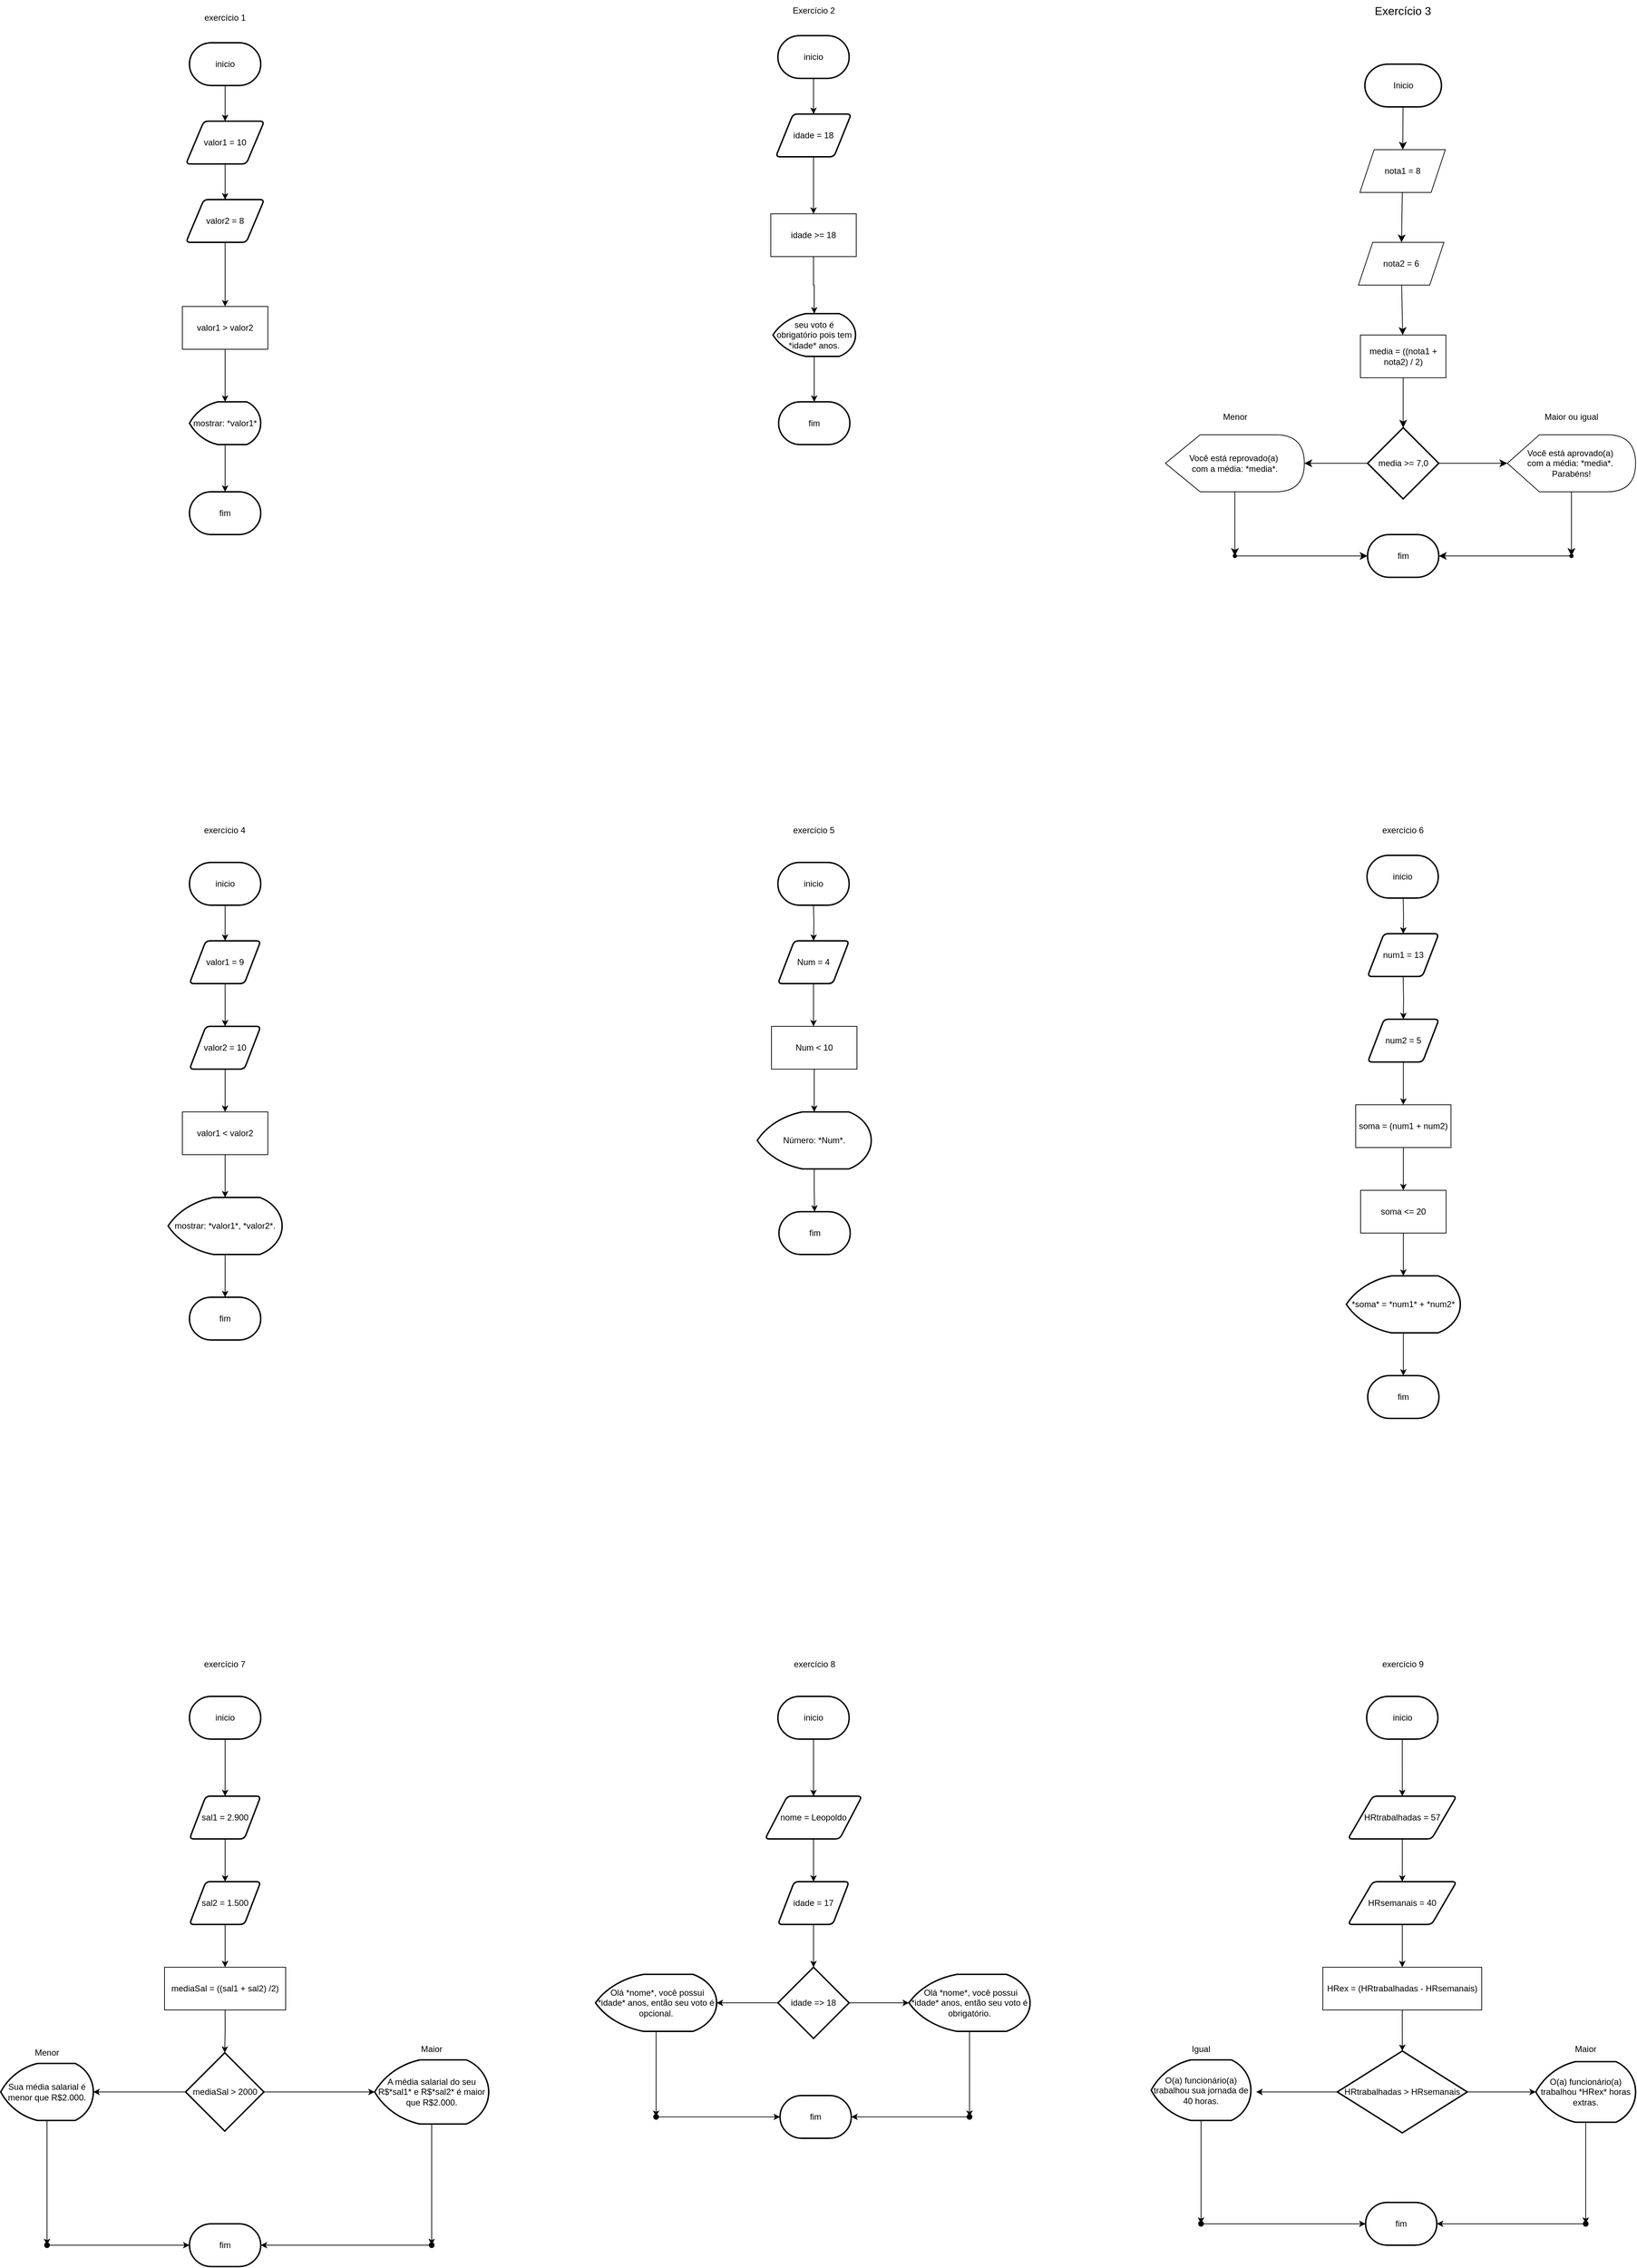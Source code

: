 <mxfile version="24.7.6">
  <diagram name="Página-1" id="J4O28KDKxb36ilL5bLqR">
    <mxGraphModel dx="2815" dy="553" grid="1" gridSize="10" guides="1" tooltips="1" connect="1" arrows="1" fold="1" page="1" pageScale="1" pageWidth="827" pageHeight="1169" math="0" shadow="0">
      <root>
        <mxCell id="0" />
        <mxCell id="1" parent="0" />
        <mxCell id="lEJc4MWBouMx5ki0AGlb-3" value="" style="edgeStyle=none;curved=1;rounded=0;orthogonalLoop=1;jettySize=auto;html=1;fontSize=12;startSize=8;endSize=8;" parent="1" source="-GI7yRm1N112yiGVYN-5-2" target="-GI7yRm1N112yiGVYN-5-3" edge="1">
          <mxGeometry relative="1" as="geometry" />
        </mxCell>
        <mxCell id="-GI7yRm1N112yiGVYN-5-2" value="nota1 = 8" style="shape=parallelogram;perimeter=parallelogramPerimeter;whiteSpace=wrap;html=1;fixedSize=1;" parent="1" vertex="1">
          <mxGeometry x="353" y="270" width="120" height="60" as="geometry" />
        </mxCell>
        <mxCell id="lEJc4MWBouMx5ki0AGlb-4" value="" style="edgeStyle=none;curved=1;rounded=0;orthogonalLoop=1;jettySize=auto;html=1;fontSize=12;startSize=8;endSize=8;" parent="1" source="-GI7yRm1N112yiGVYN-5-3" target="-GI7yRm1N112yiGVYN-5-4" edge="1">
          <mxGeometry relative="1" as="geometry" />
        </mxCell>
        <mxCell id="-GI7yRm1N112yiGVYN-5-3" value="nota2 = 6" style="shape=parallelogram;perimeter=parallelogramPerimeter;whiteSpace=wrap;html=1;fixedSize=1;" parent="1" vertex="1">
          <mxGeometry x="351" y="400" width="120" height="60" as="geometry" />
        </mxCell>
        <mxCell id="lEJc4MWBouMx5ki0AGlb-5" value="" style="edgeStyle=none;curved=1;rounded=0;orthogonalLoop=1;jettySize=auto;html=1;fontSize=12;startSize=8;endSize=8;" parent="1" source="-GI7yRm1N112yiGVYN-5-4" target="lEJc4MWBouMx5ki0AGlb-2" edge="1">
          <mxGeometry relative="1" as="geometry" />
        </mxCell>
        <mxCell id="-GI7yRm1N112yiGVYN-5-4" value="media = ((nota1 + nota2) / 2)" style="rounded=0;whiteSpace=wrap;html=1;" parent="1" vertex="1">
          <mxGeometry x="353.75" y="530" width="120" height="60" as="geometry" />
        </mxCell>
        <mxCell id="lEJc4MWBouMx5ki0AGlb-6" value="" style="edgeStyle=none;curved=1;rounded=0;orthogonalLoop=1;jettySize=auto;html=1;fontSize=12;startSize=8;endSize=8;" parent="1" source="lEJc4MWBouMx5ki0AGlb-1" target="-GI7yRm1N112yiGVYN-5-2" edge="1">
          <mxGeometry relative="1" as="geometry" />
        </mxCell>
        <mxCell id="lEJc4MWBouMx5ki0AGlb-1" value="Inicio" style="strokeWidth=2;html=1;shape=mxgraph.flowchart.terminator;whiteSpace=wrap;" parent="1" vertex="1">
          <mxGeometry x="360" y="150" width="107.5" height="60" as="geometry" />
        </mxCell>
        <mxCell id="lEJc4MWBouMx5ki0AGlb-15" value="" style="edgeStyle=none;curved=1;rounded=0;orthogonalLoop=1;jettySize=auto;html=1;fontSize=12;startSize=8;endSize=8;" parent="1" source="lEJc4MWBouMx5ki0AGlb-2" target="lEJc4MWBouMx5ki0AGlb-12" edge="1">
          <mxGeometry relative="1" as="geometry" />
        </mxCell>
        <mxCell id="lEJc4MWBouMx5ki0AGlb-18" value="" style="edgeStyle=none;curved=1;rounded=0;orthogonalLoop=1;jettySize=auto;html=1;fontSize=12;startSize=8;endSize=8;" parent="1" source="lEJc4MWBouMx5ki0AGlb-2" target="lEJc4MWBouMx5ki0AGlb-17" edge="1">
          <mxGeometry relative="1" as="geometry" />
        </mxCell>
        <mxCell id="lEJc4MWBouMx5ki0AGlb-2" value="media &amp;gt;= 7,0" style="strokeWidth=2;html=1;shape=mxgraph.flowchart.decision;whiteSpace=wrap;" parent="1" vertex="1">
          <mxGeometry x="363.75" y="660" width="100" height="100" as="geometry" />
        </mxCell>
        <mxCell id="lEJc4MWBouMx5ki0AGlb-26" value="" style="edgeStyle=none;curved=1;rounded=0;orthogonalLoop=1;jettySize=auto;html=1;fontSize=12;startSize=8;endSize=8;" parent="1" source="lEJc4MWBouMx5ki0AGlb-12" target="lEJc4MWBouMx5ki0AGlb-25" edge="1">
          <mxGeometry relative="1" as="geometry" />
        </mxCell>
        <mxCell id="lEJc4MWBouMx5ki0AGlb-12" value="Você está aprovado(a)&amp;nbsp;&lt;div&gt;com a média: *media*.&amp;nbsp;&lt;/div&gt;&lt;div&gt;Parabéns!&lt;/div&gt;" style="shape=display;whiteSpace=wrap;html=1;" parent="1" vertex="1">
          <mxGeometry x="560" y="670" width="180" height="80" as="geometry" />
        </mxCell>
        <mxCell id="lEJc4MWBouMx5ki0AGlb-23" value="" style="edgeStyle=none;curved=1;rounded=0;orthogonalLoop=1;jettySize=auto;html=1;fontSize=12;startSize=8;endSize=8;" parent="1" source="lEJc4MWBouMx5ki0AGlb-22" edge="1">
          <mxGeometry relative="1" as="geometry">
            <mxPoint x="178" y="840" as="targetPoint" />
          </mxGeometry>
        </mxCell>
        <mxCell id="lEJc4MWBouMx5ki0AGlb-17" value="Você está reprovado(a)&amp;nbsp;&lt;div&gt;com a média: *media*.&lt;/div&gt;" style="shape=display;whiteSpace=wrap;html=1;" parent="1" vertex="1">
          <mxGeometry x="80" y="670" width="195" height="80" as="geometry" />
        </mxCell>
        <mxCell id="lEJc4MWBouMx5ki0AGlb-20" value="fim" style="strokeWidth=2;html=1;shape=mxgraph.flowchart.terminator;whiteSpace=wrap;" parent="1" vertex="1">
          <mxGeometry x="363.75" y="810" width="100" height="60" as="geometry" />
        </mxCell>
        <mxCell id="lEJc4MWBouMx5ki0AGlb-24" value="" style="edgeStyle=none;curved=1;rounded=0;orthogonalLoop=1;jettySize=auto;html=1;fontSize=12;startSize=8;endSize=8;" parent="1" source="lEJc4MWBouMx5ki0AGlb-22" target="lEJc4MWBouMx5ki0AGlb-20" edge="1">
          <mxGeometry relative="1" as="geometry" />
        </mxCell>
        <mxCell id="lEJc4MWBouMx5ki0AGlb-27" value="" style="edgeStyle=none;curved=1;rounded=0;orthogonalLoop=1;jettySize=auto;html=1;fontSize=12;startSize=8;endSize=8;" parent="1" source="lEJc4MWBouMx5ki0AGlb-25" target="lEJc4MWBouMx5ki0AGlb-20" edge="1">
          <mxGeometry relative="1" as="geometry" />
        </mxCell>
        <mxCell id="lEJc4MWBouMx5ki0AGlb-25" value="" style="shape=waypoint;sketch=0;size=6;pointerEvents=1;points=[];fillColor=default;resizable=0;rotatable=0;perimeter=centerPerimeter;snapToPoint=1;" parent="1" vertex="1">
          <mxGeometry x="640" y="830" width="20" height="20" as="geometry" />
        </mxCell>
        <mxCell id="lEJc4MWBouMx5ki0AGlb-28" value="Exercício 3" style="text;html=1;align=center;verticalAlign=middle;whiteSpace=wrap;rounded=0;fontSize=16;" parent="1" vertex="1">
          <mxGeometry x="351" y="60" width="125" height="30" as="geometry" />
        </mxCell>
        <mxCell id="lEJc4MWBouMx5ki0AGlb-31" value="" style="edgeStyle=orthogonalEdgeStyle;rounded=0;orthogonalLoop=1;jettySize=auto;html=1;" parent="1" source="lEJc4MWBouMx5ki0AGlb-29" target="lEJc4MWBouMx5ki0AGlb-30" edge="1">
          <mxGeometry relative="1" as="geometry" />
        </mxCell>
        <mxCell id="lEJc4MWBouMx5ki0AGlb-29" value="inicio" style="strokeWidth=2;html=1;shape=mxgraph.flowchart.terminator;whiteSpace=wrap;" parent="1" vertex="1">
          <mxGeometry x="-464" y="110" width="100" height="60" as="geometry" />
        </mxCell>
        <mxCell id="wkV4evpJRJu6Xc7_8OqF-7" value="" style="edgeStyle=orthogonalEdgeStyle;rounded=0;orthogonalLoop=1;jettySize=auto;html=1;entryX=0.5;entryY=0;entryDx=0;entryDy=0;" edge="1" parent="1" source="lEJc4MWBouMx5ki0AGlb-30" target="wkV4evpJRJu6Xc7_8OqF-79">
          <mxGeometry relative="1" as="geometry">
            <mxPoint x="-414" y="340" as="targetPoint" />
          </mxGeometry>
        </mxCell>
        <mxCell id="lEJc4MWBouMx5ki0AGlb-30" value="idade = 18" style="shape=parallelogram;html=1;strokeWidth=2;perimeter=parallelogramPerimeter;whiteSpace=wrap;rounded=1;arcSize=12;size=0.23;" parent="1" vertex="1">
          <mxGeometry x="-467" y="220" width="106" height="60" as="geometry" />
        </mxCell>
        <mxCell id="lEJc4MWBouMx5ki0AGlb-43" value="fim" style="strokeWidth=2;html=1;shape=mxgraph.flowchart.terminator;whiteSpace=wrap;" parent="1" vertex="1">
          <mxGeometry x="-463" y="623.75" width="100" height="60" as="geometry" />
        </mxCell>
        <mxCell id="lEJc4MWBouMx5ki0AGlb-51" value="Exercício 2" style="text;html=1;align=center;verticalAlign=middle;whiteSpace=wrap;rounded=0;" parent="1" vertex="1">
          <mxGeometry x="-450.5" y="60" width="73" height="30" as="geometry" />
        </mxCell>
        <mxCell id="lEJc4MWBouMx5ki0AGlb-57" value="" style="edgeStyle=orthogonalEdgeStyle;rounded=0;orthogonalLoop=1;jettySize=auto;html=1;" parent="1" source="lEJc4MWBouMx5ki0AGlb-52" target="lEJc4MWBouMx5ki0AGlb-55" edge="1">
          <mxGeometry relative="1" as="geometry" />
        </mxCell>
        <mxCell id="lEJc4MWBouMx5ki0AGlb-52" value="inicio" style="strokeWidth=2;html=1;shape=mxgraph.flowchart.terminator;whiteSpace=wrap;" parent="1" vertex="1">
          <mxGeometry x="-1290" y="120" width="100" height="60" as="geometry" />
        </mxCell>
        <mxCell id="lEJc4MWBouMx5ki0AGlb-53" value="exercício 1" style="text;html=1;align=center;verticalAlign=middle;whiteSpace=wrap;rounded=0;" parent="1" vertex="1">
          <mxGeometry x="-1290" y="70" width="100" height="30" as="geometry" />
        </mxCell>
        <mxCell id="lEJc4MWBouMx5ki0AGlb-58" value="" style="edgeStyle=orthogonalEdgeStyle;rounded=0;orthogonalLoop=1;jettySize=auto;html=1;" parent="1" source="lEJc4MWBouMx5ki0AGlb-55" target="lEJc4MWBouMx5ki0AGlb-56" edge="1">
          <mxGeometry relative="1" as="geometry" />
        </mxCell>
        <mxCell id="lEJc4MWBouMx5ki0AGlb-55" value="valor1 = 10" style="shape=parallelogram;html=1;strokeWidth=2;perimeter=parallelogramPerimeter;whiteSpace=wrap;rounded=1;arcSize=12;size=0.23;" parent="1" vertex="1">
          <mxGeometry x="-1295" y="230" width="110" height="60" as="geometry" />
        </mxCell>
        <mxCell id="lEJc4MWBouMx5ki0AGlb-62" value="" style="edgeStyle=orthogonalEdgeStyle;rounded=0;orthogonalLoop=1;jettySize=auto;html=1;entryX=0.5;entryY=0;entryDx=0;entryDy=0;" parent="1" source="lEJc4MWBouMx5ki0AGlb-56" target="wkV4evpJRJu6Xc7_8OqF-78" edge="1">
          <mxGeometry relative="1" as="geometry">
            <mxPoint x="-1240" y="440" as="targetPoint" />
          </mxGeometry>
        </mxCell>
        <mxCell id="lEJc4MWBouMx5ki0AGlb-56" value="valor2 = 8" style="shape=parallelogram;html=1;strokeWidth=2;perimeter=parallelogramPerimeter;whiteSpace=wrap;rounded=1;arcSize=12;size=0.23;" parent="1" vertex="1">
          <mxGeometry x="-1295" y="340" width="110" height="60" as="geometry" />
        </mxCell>
        <mxCell id="wkV4evpJRJu6Xc7_8OqF-3" value="" style="edgeStyle=orthogonalEdgeStyle;rounded=0;orthogonalLoop=1;jettySize=auto;html=1;exitX=0.5;exitY=1;exitDx=0;exitDy=0;" edge="1" parent="1" source="wkV4evpJRJu6Xc7_8OqF-78" target="wkV4evpJRJu6Xc7_8OqF-1">
          <mxGeometry relative="1" as="geometry">
            <mxPoint x="-1240" y="560" as="sourcePoint" />
          </mxGeometry>
        </mxCell>
        <mxCell id="lEJc4MWBouMx5ki0AGlb-60" value="exercício 4" style="text;html=1;align=center;verticalAlign=middle;whiteSpace=wrap;rounded=0;" parent="1" vertex="1">
          <mxGeometry x="-1290" y="1210" width="99" height="30" as="geometry" />
        </mxCell>
        <mxCell id="wkV4evpJRJu6Xc7_8OqF-26" value="" style="edgeStyle=orthogonalEdgeStyle;rounded=0;orthogonalLoop=1;jettySize=auto;html=1;" edge="1" parent="1" source="lEJc4MWBouMx5ki0AGlb-61" target="wkV4evpJRJu6Xc7_8OqF-22">
          <mxGeometry relative="1" as="geometry" />
        </mxCell>
        <mxCell id="lEJc4MWBouMx5ki0AGlb-61" value="inicio" style="strokeWidth=2;html=1;shape=mxgraph.flowchart.terminator;whiteSpace=wrap;" parent="1" vertex="1">
          <mxGeometry x="-1290" y="1270" width="100" height="60" as="geometry" />
        </mxCell>
        <mxCell id="wkV4evpJRJu6Xc7_8OqF-4" value="" style="edgeStyle=orthogonalEdgeStyle;rounded=0;orthogonalLoop=1;jettySize=auto;html=1;" edge="1" parent="1" source="wkV4evpJRJu6Xc7_8OqF-1" target="wkV4evpJRJu6Xc7_8OqF-2">
          <mxGeometry relative="1" as="geometry" />
        </mxCell>
        <mxCell id="wkV4evpJRJu6Xc7_8OqF-1" value="mostrar: *valor1*" style="strokeWidth=2;html=1;shape=mxgraph.flowchart.display;whiteSpace=wrap;" vertex="1" parent="1">
          <mxGeometry x="-1290" y="623.75" width="100" height="60" as="geometry" />
        </mxCell>
        <mxCell id="wkV4evpJRJu6Xc7_8OqF-2" value="fim" style="strokeWidth=2;html=1;shape=mxgraph.flowchart.terminator;whiteSpace=wrap;" vertex="1" parent="1">
          <mxGeometry x="-1290" y="750" width="100" height="60" as="geometry" />
        </mxCell>
        <mxCell id="wkV4evpJRJu6Xc7_8OqF-8" value="" style="edgeStyle=orthogonalEdgeStyle;rounded=0;orthogonalLoop=1;jettySize=auto;html=1;exitX=0.5;exitY=1;exitDx=0;exitDy=0;" edge="1" parent="1" source="wkV4evpJRJu6Xc7_8OqF-79" target="wkV4evpJRJu6Xc7_8OqF-6">
          <mxGeometry relative="1" as="geometry">
            <mxPoint x="-413.966" y="440" as="sourcePoint" />
          </mxGeometry>
        </mxCell>
        <mxCell id="wkV4evpJRJu6Xc7_8OqF-9" value="" style="edgeStyle=orthogonalEdgeStyle;rounded=0;orthogonalLoop=1;jettySize=auto;html=1;" edge="1" parent="1" source="wkV4evpJRJu6Xc7_8OqF-6" target="lEJc4MWBouMx5ki0AGlb-43">
          <mxGeometry relative="1" as="geometry" />
        </mxCell>
        <mxCell id="wkV4evpJRJu6Xc7_8OqF-6" value="seu voto é obrigatório pois tem *idade* anos." style="strokeWidth=2;html=1;shape=mxgraph.flowchart.display;whiteSpace=wrap;" vertex="1" parent="1">
          <mxGeometry x="-471" y="500" width="116" height="60" as="geometry" />
        </mxCell>
        <mxCell id="wkV4evpJRJu6Xc7_8OqF-10" value="" style="edgeStyle=none;curved=1;rounded=0;orthogonalLoop=1;jettySize=auto;html=1;fontSize=12;startSize=8;endSize=8;" edge="1" parent="1" source="lEJc4MWBouMx5ki0AGlb-17" target="lEJc4MWBouMx5ki0AGlb-22">
          <mxGeometry relative="1" as="geometry">
            <mxPoint x="178" y="750" as="sourcePoint" />
            <mxPoint x="178" y="840" as="targetPoint" />
          </mxGeometry>
        </mxCell>
        <mxCell id="lEJc4MWBouMx5ki0AGlb-22" value="" style="shape=waypoint;sketch=0;size=6;pointerEvents=1;points=[];fillColor=default;resizable=0;rotatable=0;perimeter=centerPerimeter;snapToPoint=1;" parent="1" vertex="1">
          <mxGeometry x="167.5" y="830" width="20" height="20" as="geometry" />
        </mxCell>
        <mxCell id="wkV4evpJRJu6Xc7_8OqF-12" value="exercício 5" style="text;html=1;align=center;verticalAlign=middle;whiteSpace=wrap;rounded=0;" vertex="1" parent="1">
          <mxGeometry x="-463" y="1210" width="99" height="30" as="geometry" />
        </mxCell>
        <mxCell id="wkV4evpJRJu6Xc7_8OqF-13" value="inicio" style="strokeWidth=2;html=1;shape=mxgraph.flowchart.terminator;whiteSpace=wrap;" vertex="1" parent="1">
          <mxGeometry x="-464" y="1270" width="100" height="60" as="geometry" />
        </mxCell>
        <mxCell id="wkV4evpJRJu6Xc7_8OqF-14" value="inicio" style="strokeWidth=2;html=1;shape=mxgraph.flowchart.terminator;whiteSpace=wrap;" vertex="1" parent="1">
          <mxGeometry x="363" y="1260" width="100" height="60" as="geometry" />
        </mxCell>
        <mxCell id="wkV4evpJRJu6Xc7_8OqF-15" value="exercício 6" style="text;html=1;align=center;verticalAlign=middle;whiteSpace=wrap;rounded=0;" vertex="1" parent="1">
          <mxGeometry x="364" y="1210" width="99" height="30" as="geometry" />
        </mxCell>
        <mxCell id="wkV4evpJRJu6Xc7_8OqF-92" value="" style="edgeStyle=orthogonalEdgeStyle;rounded=0;orthogonalLoop=1;jettySize=auto;html=1;" edge="1" parent="1" source="wkV4evpJRJu6Xc7_8OqF-16" target="wkV4evpJRJu6Xc7_8OqF-90">
          <mxGeometry relative="1" as="geometry" />
        </mxCell>
        <mxCell id="wkV4evpJRJu6Xc7_8OqF-16" value="inicio" style="strokeWidth=2;html=1;shape=mxgraph.flowchart.terminator;whiteSpace=wrap;" vertex="1" parent="1">
          <mxGeometry x="-1290" y="2440" width="100" height="60" as="geometry" />
        </mxCell>
        <mxCell id="wkV4evpJRJu6Xc7_8OqF-17" value="exercício 7" style="text;html=1;align=center;verticalAlign=middle;whiteSpace=wrap;rounded=0;" vertex="1" parent="1">
          <mxGeometry x="-1290" y="2380" width="99" height="30" as="geometry" />
        </mxCell>
        <mxCell id="wkV4evpJRJu6Xc7_8OqF-18" value="exercício 8" style="text;html=1;align=center;verticalAlign=middle;whiteSpace=wrap;rounded=0;" vertex="1" parent="1">
          <mxGeometry x="-462.5" y="2380" width="99" height="30" as="geometry" />
        </mxCell>
        <mxCell id="wkV4evpJRJu6Xc7_8OqF-19" value="exercício 9" style="text;html=1;align=center;verticalAlign=middle;whiteSpace=wrap;rounded=0;" vertex="1" parent="1">
          <mxGeometry x="363.5" y="2380" width="99" height="30" as="geometry" />
        </mxCell>
        <mxCell id="wkV4evpJRJu6Xc7_8OqF-20" value="inicio" style="strokeWidth=2;html=1;shape=mxgraph.flowchart.terminator;whiteSpace=wrap;" vertex="1" parent="1">
          <mxGeometry x="-464" y="2440" width="100" height="60" as="geometry" />
        </mxCell>
        <mxCell id="wkV4evpJRJu6Xc7_8OqF-137" value="" style="edgeStyle=orthogonalEdgeStyle;rounded=0;orthogonalLoop=1;jettySize=auto;html=1;" edge="1" parent="1" source="wkV4evpJRJu6Xc7_8OqF-21" target="wkV4evpJRJu6Xc7_8OqF-136">
          <mxGeometry relative="1" as="geometry" />
        </mxCell>
        <mxCell id="wkV4evpJRJu6Xc7_8OqF-21" value="inicio" style="strokeWidth=2;html=1;shape=mxgraph.flowchart.terminator;whiteSpace=wrap;" vertex="1" parent="1">
          <mxGeometry x="362.5" y="2440" width="100" height="60" as="geometry" />
        </mxCell>
        <mxCell id="wkV4evpJRJu6Xc7_8OqF-27" value="" style="edgeStyle=orthogonalEdgeStyle;rounded=0;orthogonalLoop=1;jettySize=auto;html=1;" edge="1" parent="1" source="wkV4evpJRJu6Xc7_8OqF-22" target="wkV4evpJRJu6Xc7_8OqF-23">
          <mxGeometry relative="1" as="geometry" />
        </mxCell>
        <mxCell id="wkV4evpJRJu6Xc7_8OqF-22" value="valor1 = 9" style="shape=parallelogram;html=1;strokeWidth=2;perimeter=parallelogramPerimeter;whiteSpace=wrap;rounded=1;arcSize=12;size=0.23;" vertex="1" parent="1">
          <mxGeometry x="-1290" y="1380" width="100" height="60" as="geometry" />
        </mxCell>
        <mxCell id="wkV4evpJRJu6Xc7_8OqF-28" value="" style="edgeStyle=orthogonalEdgeStyle;rounded=0;orthogonalLoop=1;jettySize=auto;html=1;" edge="1" parent="1" source="wkV4evpJRJu6Xc7_8OqF-23" target="wkV4evpJRJu6Xc7_8OqF-25">
          <mxGeometry relative="1" as="geometry" />
        </mxCell>
        <mxCell id="wkV4evpJRJu6Xc7_8OqF-23" value="valor2 = 10" style="shape=parallelogram;html=1;strokeWidth=2;perimeter=parallelogramPerimeter;whiteSpace=wrap;rounded=1;arcSize=12;size=0.23;" vertex="1" parent="1">
          <mxGeometry x="-1290" y="1500" width="100" height="60" as="geometry" />
        </mxCell>
        <mxCell id="wkV4evpJRJu6Xc7_8OqF-30" value="" style="edgeStyle=orthogonalEdgeStyle;rounded=0;orthogonalLoop=1;jettySize=auto;html=1;" edge="1" parent="1" source="wkV4evpJRJu6Xc7_8OqF-25" target="wkV4evpJRJu6Xc7_8OqF-29">
          <mxGeometry relative="1" as="geometry" />
        </mxCell>
        <mxCell id="wkV4evpJRJu6Xc7_8OqF-25" value="valor1 &amp;lt; valor2" style="rounded=0;whiteSpace=wrap;html=1;" vertex="1" parent="1">
          <mxGeometry x="-1300" y="1620" width="120" height="60" as="geometry" />
        </mxCell>
        <mxCell id="wkV4evpJRJu6Xc7_8OqF-32" value="" style="edgeStyle=orthogonalEdgeStyle;rounded=0;orthogonalLoop=1;jettySize=auto;html=1;" edge="1" parent="1" source="wkV4evpJRJu6Xc7_8OqF-29" target="wkV4evpJRJu6Xc7_8OqF-31">
          <mxGeometry relative="1" as="geometry" />
        </mxCell>
        <mxCell id="wkV4evpJRJu6Xc7_8OqF-29" value="mostrar: *valor1*, *valor2*." style="strokeWidth=2;html=1;shape=mxgraph.flowchart.display;whiteSpace=wrap;" vertex="1" parent="1">
          <mxGeometry x="-1320" y="1740" width="160" height="80" as="geometry" />
        </mxCell>
        <mxCell id="wkV4evpJRJu6Xc7_8OqF-31" value="fim" style="strokeWidth=2;html=1;shape=mxgraph.flowchart.terminator;whiteSpace=wrap;" vertex="1" parent="1">
          <mxGeometry x="-1290" y="1880" width="100" height="60" as="geometry" />
        </mxCell>
        <mxCell id="wkV4evpJRJu6Xc7_8OqF-60" value="" style="edgeStyle=orthogonalEdgeStyle;rounded=0;orthogonalLoop=1;jettySize=auto;html=1;" edge="1" parent="1" target="wkV4evpJRJu6Xc7_8OqF-62">
          <mxGeometry relative="1" as="geometry">
            <mxPoint x="-414" y="1330" as="sourcePoint" />
          </mxGeometry>
        </mxCell>
        <mxCell id="wkV4evpJRJu6Xc7_8OqF-61" value="" style="edgeStyle=orthogonalEdgeStyle;rounded=0;orthogonalLoop=1;jettySize=auto;html=1;" edge="1" parent="1" source="wkV4evpJRJu6Xc7_8OqF-62">
          <mxGeometry relative="1" as="geometry">
            <mxPoint x="-414" y="1500" as="targetPoint" />
          </mxGeometry>
        </mxCell>
        <mxCell id="wkV4evpJRJu6Xc7_8OqF-62" value="Num = 4" style="shape=parallelogram;html=1;strokeWidth=2;perimeter=parallelogramPerimeter;whiteSpace=wrap;rounded=1;arcSize=12;size=0.23;" vertex="1" parent="1">
          <mxGeometry x="-464" y="1380" width="100" height="60" as="geometry" />
        </mxCell>
        <mxCell id="wkV4evpJRJu6Xc7_8OqF-65" value="" style="edgeStyle=orthogonalEdgeStyle;rounded=0;orthogonalLoop=1;jettySize=auto;html=1;" edge="1" parent="1" source="wkV4evpJRJu6Xc7_8OqF-66" target="wkV4evpJRJu6Xc7_8OqF-68">
          <mxGeometry relative="1" as="geometry" />
        </mxCell>
        <mxCell id="wkV4evpJRJu6Xc7_8OqF-66" value="Num &amp;lt; 10" style="rounded=0;whiteSpace=wrap;html=1;" vertex="1" parent="1">
          <mxGeometry x="-473" y="1500" width="120" height="60" as="geometry" />
        </mxCell>
        <mxCell id="wkV4evpJRJu6Xc7_8OqF-67" value="" style="edgeStyle=orthogonalEdgeStyle;rounded=0;orthogonalLoop=1;jettySize=auto;html=1;" edge="1" parent="1" source="wkV4evpJRJu6Xc7_8OqF-68" target="wkV4evpJRJu6Xc7_8OqF-69">
          <mxGeometry relative="1" as="geometry" />
        </mxCell>
        <mxCell id="wkV4evpJRJu6Xc7_8OqF-68" value="Número: *Num*." style="strokeWidth=2;html=1;shape=mxgraph.flowchart.display;whiteSpace=wrap;" vertex="1" parent="1">
          <mxGeometry x="-493" y="1620" width="160" height="80" as="geometry" />
        </mxCell>
        <mxCell id="wkV4evpJRJu6Xc7_8OqF-69" value="fim" style="strokeWidth=2;html=1;shape=mxgraph.flowchart.terminator;whiteSpace=wrap;" vertex="1" parent="1">
          <mxGeometry x="-462.5" y="1760" width="100" height="60" as="geometry" />
        </mxCell>
        <mxCell id="wkV4evpJRJu6Xc7_8OqF-70" value="" style="edgeStyle=orthogonalEdgeStyle;rounded=0;orthogonalLoop=1;jettySize=auto;html=1;" edge="1" parent="1" target="wkV4evpJRJu6Xc7_8OqF-71">
          <mxGeometry relative="1" as="geometry">
            <mxPoint x="413.75" y="1320" as="sourcePoint" />
          </mxGeometry>
        </mxCell>
        <mxCell id="wkV4evpJRJu6Xc7_8OqF-71" value="num1 = 13" style="shape=parallelogram;html=1;strokeWidth=2;perimeter=parallelogramPerimeter;whiteSpace=wrap;rounded=1;arcSize=12;size=0.23;" vertex="1" parent="1">
          <mxGeometry x="363.75" y="1370" width="100" height="60" as="geometry" />
        </mxCell>
        <mxCell id="wkV4evpJRJu6Xc7_8OqF-72" value="" style="edgeStyle=orthogonalEdgeStyle;rounded=0;orthogonalLoop=1;jettySize=auto;html=1;" edge="1" parent="1" target="wkV4evpJRJu6Xc7_8OqF-73">
          <mxGeometry relative="1" as="geometry">
            <mxPoint x="413.75" y="1430" as="sourcePoint" />
          </mxGeometry>
        </mxCell>
        <mxCell id="wkV4evpJRJu6Xc7_8OqF-73" value="num2 = 5" style="shape=parallelogram;html=1;strokeWidth=2;perimeter=parallelogramPerimeter;whiteSpace=wrap;rounded=1;arcSize=12;size=0.23;" vertex="1" parent="1">
          <mxGeometry x="364" y="1490" width="100" height="60" as="geometry" />
        </mxCell>
        <mxCell id="wkV4evpJRJu6Xc7_8OqF-76" value="" style="edgeStyle=orthogonalEdgeStyle;rounded=0;orthogonalLoop=1;jettySize=auto;html=1;entryX=0.5;entryY=0;entryDx=0;entryDy=0;exitX=0.5;exitY=1;exitDx=0;exitDy=0;" edge="1" parent="1" target="wkV4evpJRJu6Xc7_8OqF-83" source="wkV4evpJRJu6Xc7_8OqF-73">
          <mxGeometry relative="1" as="geometry">
            <mxPoint x="414" y="1540" as="sourcePoint" />
            <mxPoint x="414.0" y="1590" as="targetPoint" />
          </mxGeometry>
        </mxCell>
        <mxCell id="wkV4evpJRJu6Xc7_8OqF-78" value="valor1 &amp;gt; valor2" style="rounded=0;whiteSpace=wrap;html=1;" vertex="1" parent="1">
          <mxGeometry x="-1300" y="490" width="120" height="60" as="geometry" />
        </mxCell>
        <mxCell id="wkV4evpJRJu6Xc7_8OqF-79" value="idade &amp;gt;= 18" style="rounded=0;whiteSpace=wrap;html=1;" vertex="1" parent="1">
          <mxGeometry x="-474" y="360" width="120" height="60" as="geometry" />
        </mxCell>
        <mxCell id="wkV4evpJRJu6Xc7_8OqF-81" value="Maior ou igual" style="text;html=1;align=center;verticalAlign=middle;whiteSpace=wrap;rounded=0;" vertex="1" parent="1">
          <mxGeometry x="610" y="630" width="80" height="30" as="geometry" />
        </mxCell>
        <mxCell id="wkV4evpJRJu6Xc7_8OqF-82" value="Menor" style="text;html=1;align=center;verticalAlign=middle;whiteSpace=wrap;rounded=0;" vertex="1" parent="1">
          <mxGeometry x="147.5" y="630" width="60" height="30" as="geometry" />
        </mxCell>
        <mxCell id="wkV4evpJRJu6Xc7_8OqF-85" value="" style="edgeStyle=orthogonalEdgeStyle;rounded=0;orthogonalLoop=1;jettySize=auto;html=1;" edge="1" parent="1" source="wkV4evpJRJu6Xc7_8OqF-83" target="wkV4evpJRJu6Xc7_8OqF-84">
          <mxGeometry relative="1" as="geometry" />
        </mxCell>
        <mxCell id="wkV4evpJRJu6Xc7_8OqF-83" value="soma = (num1 + num2)" style="rounded=0;whiteSpace=wrap;html=1;" vertex="1" parent="1">
          <mxGeometry x="347.13" y="1610" width="133.75" height="60" as="geometry" />
        </mxCell>
        <mxCell id="wkV4evpJRJu6Xc7_8OqF-89" value="" style="edgeStyle=orthogonalEdgeStyle;rounded=0;orthogonalLoop=1;jettySize=auto;html=1;" edge="1" parent="1" source="wkV4evpJRJu6Xc7_8OqF-84" target="wkV4evpJRJu6Xc7_8OqF-87">
          <mxGeometry relative="1" as="geometry" />
        </mxCell>
        <mxCell id="wkV4evpJRJu6Xc7_8OqF-84" value="soma &amp;lt;= 20" style="rounded=0;whiteSpace=wrap;html=1;" vertex="1" parent="1">
          <mxGeometry x="354" y="1730" width="120" height="60" as="geometry" />
        </mxCell>
        <mxCell id="wkV4evpJRJu6Xc7_8OqF-86" value="" style="edgeStyle=orthogonalEdgeStyle;rounded=0;orthogonalLoop=1;jettySize=auto;html=1;" edge="1" parent="1" source="wkV4evpJRJu6Xc7_8OqF-87" target="wkV4evpJRJu6Xc7_8OqF-88">
          <mxGeometry relative="1" as="geometry" />
        </mxCell>
        <mxCell id="wkV4evpJRJu6Xc7_8OqF-87" value="*soma* = *num1* + *num2*" style="strokeWidth=2;html=1;shape=mxgraph.flowchart.display;whiteSpace=wrap;" vertex="1" parent="1">
          <mxGeometry x="334" y="1850" width="160" height="80" as="geometry" />
        </mxCell>
        <mxCell id="wkV4evpJRJu6Xc7_8OqF-88" value="fim" style="strokeWidth=2;html=1;shape=mxgraph.flowchart.terminator;whiteSpace=wrap;" vertex="1" parent="1">
          <mxGeometry x="364" y="1990" width="100" height="60" as="geometry" />
        </mxCell>
        <mxCell id="wkV4evpJRJu6Xc7_8OqF-93" value="" style="edgeStyle=orthogonalEdgeStyle;rounded=0;orthogonalLoop=1;jettySize=auto;html=1;" edge="1" parent="1" source="wkV4evpJRJu6Xc7_8OqF-90" target="wkV4evpJRJu6Xc7_8OqF-91">
          <mxGeometry relative="1" as="geometry" />
        </mxCell>
        <mxCell id="wkV4evpJRJu6Xc7_8OqF-90" value="sal1 = 2.900" style="shape=parallelogram;html=1;strokeWidth=2;perimeter=parallelogramPerimeter;whiteSpace=wrap;rounded=1;arcSize=12;size=0.23;" vertex="1" parent="1">
          <mxGeometry x="-1290" y="2580" width="100" height="60" as="geometry" />
        </mxCell>
        <mxCell id="wkV4evpJRJu6Xc7_8OqF-95" value="" style="edgeStyle=orthogonalEdgeStyle;rounded=0;orthogonalLoop=1;jettySize=auto;html=1;" edge="1" parent="1" source="wkV4evpJRJu6Xc7_8OqF-91" target="wkV4evpJRJu6Xc7_8OqF-94">
          <mxGeometry relative="1" as="geometry" />
        </mxCell>
        <mxCell id="wkV4evpJRJu6Xc7_8OqF-91" value="sal2 = 1.500" style="shape=parallelogram;html=1;strokeWidth=2;perimeter=parallelogramPerimeter;whiteSpace=wrap;rounded=1;arcSize=12;size=0.23;" vertex="1" parent="1">
          <mxGeometry x="-1290" y="2700" width="100" height="60" as="geometry" />
        </mxCell>
        <mxCell id="wkV4evpJRJu6Xc7_8OqF-99" value="" style="edgeStyle=orthogonalEdgeStyle;rounded=0;orthogonalLoop=1;jettySize=auto;html=1;" edge="1" parent="1" source="wkV4evpJRJu6Xc7_8OqF-94" target="wkV4evpJRJu6Xc7_8OqF-98">
          <mxGeometry relative="1" as="geometry" />
        </mxCell>
        <mxCell id="wkV4evpJRJu6Xc7_8OqF-94" value="mediaSal = ((sal1 + sal2) /2)" style="rounded=0;whiteSpace=wrap;html=1;" vertex="1" parent="1">
          <mxGeometry x="-1325" y="2820" width="170" height="60" as="geometry" />
        </mxCell>
        <mxCell id="wkV4evpJRJu6Xc7_8OqF-107" style="edgeStyle=orthogonalEdgeStyle;rounded=0;orthogonalLoop=1;jettySize=auto;html=1;entryX=1;entryY=0.5;entryDx=0;entryDy=0;entryPerimeter=0;" edge="1" parent="1" source="wkV4evpJRJu6Xc7_8OqF-98" target="wkV4evpJRJu6Xc7_8OqF-101">
          <mxGeometry relative="1" as="geometry">
            <mxPoint x="-1420" y="2995" as="targetPoint" />
          </mxGeometry>
        </mxCell>
        <mxCell id="wkV4evpJRJu6Xc7_8OqF-98" value="mediaSal &amp;gt; 2000" style="strokeWidth=2;html=1;shape=mxgraph.flowchart.decision;whiteSpace=wrap;" vertex="1" parent="1">
          <mxGeometry x="-1295.5" y="2940" width="110" height="110" as="geometry" />
        </mxCell>
        <mxCell id="wkV4evpJRJu6Xc7_8OqF-114" value="" style="edgeStyle=orthogonalEdgeStyle;rounded=0;orthogonalLoop=1;jettySize=auto;html=1;" edge="1" parent="1" source="wkV4evpJRJu6Xc7_8OqF-100" target="wkV4evpJRJu6Xc7_8OqF-113">
          <mxGeometry relative="1" as="geometry" />
        </mxCell>
        <mxCell id="wkV4evpJRJu6Xc7_8OqF-100" value="A média salarial do seu R$*sal1* e R$*sal2* é maior que R$2.000." style="strokeWidth=2;html=1;shape=mxgraph.flowchart.display;whiteSpace=wrap;" vertex="1" parent="1">
          <mxGeometry x="-1030" y="2950" width="160" height="90" as="geometry" />
        </mxCell>
        <mxCell id="wkV4evpJRJu6Xc7_8OqF-110" value="" style="edgeStyle=orthogonalEdgeStyle;rounded=0;orthogonalLoop=1;jettySize=auto;html=1;" edge="1" parent="1" source="wkV4evpJRJu6Xc7_8OqF-101" target="wkV4evpJRJu6Xc7_8OqF-109">
          <mxGeometry relative="1" as="geometry" />
        </mxCell>
        <mxCell id="wkV4evpJRJu6Xc7_8OqF-101" value="Sua média salarial é menor que R$2.000." style="strokeWidth=2;html=1;shape=mxgraph.flowchart.display;whiteSpace=wrap;" vertex="1" parent="1">
          <mxGeometry x="-1555" y="2955" width="130" height="80" as="geometry" />
        </mxCell>
        <mxCell id="wkV4evpJRJu6Xc7_8OqF-104" value="Maior" style="text;html=1;align=center;verticalAlign=middle;whiteSpace=wrap;rounded=0;" vertex="1" parent="1">
          <mxGeometry x="-980" y="2920" width="60" height="30" as="geometry" />
        </mxCell>
        <mxCell id="wkV4evpJRJu6Xc7_8OqF-105" value="Menor" style="text;html=1;align=center;verticalAlign=middle;whiteSpace=wrap;rounded=0;" vertex="1" parent="1">
          <mxGeometry x="-1540" y="2925" width="100" height="30" as="geometry" />
        </mxCell>
        <mxCell id="wkV4evpJRJu6Xc7_8OqF-106" style="edgeStyle=orthogonalEdgeStyle;rounded=0;orthogonalLoop=1;jettySize=auto;html=1;entryX=0;entryY=0.5;entryDx=0;entryDy=0;entryPerimeter=0;" edge="1" parent="1" source="wkV4evpJRJu6Xc7_8OqF-98" target="wkV4evpJRJu6Xc7_8OqF-100">
          <mxGeometry relative="1" as="geometry" />
        </mxCell>
        <mxCell id="wkV4evpJRJu6Xc7_8OqF-108" value="fim" style="strokeWidth=2;html=1;shape=mxgraph.flowchart.terminator;whiteSpace=wrap;" vertex="1" parent="1">
          <mxGeometry x="-1290" y="3180" width="100" height="60" as="geometry" />
        </mxCell>
        <mxCell id="wkV4evpJRJu6Xc7_8OqF-109" value="" style="shape=waypoint;sketch=0;size=6;pointerEvents=1;points=[];fillColor=default;resizable=0;rotatable=0;perimeter=centerPerimeter;snapToPoint=1;strokeWidth=2;" vertex="1" parent="1">
          <mxGeometry x="-1500" y="3200" width="20" height="20" as="geometry" />
        </mxCell>
        <mxCell id="wkV4evpJRJu6Xc7_8OqF-111" style="edgeStyle=orthogonalEdgeStyle;rounded=0;orthogonalLoop=1;jettySize=auto;html=1;entryX=0;entryY=0.5;entryDx=0;entryDy=0;entryPerimeter=0;" edge="1" parent="1" source="wkV4evpJRJu6Xc7_8OqF-109" target="wkV4evpJRJu6Xc7_8OqF-108">
          <mxGeometry relative="1" as="geometry" />
        </mxCell>
        <mxCell id="wkV4evpJRJu6Xc7_8OqF-113" value="" style="shape=waypoint;sketch=0;size=6;pointerEvents=1;points=[];fillColor=default;resizable=0;rotatable=0;perimeter=centerPerimeter;snapToPoint=1;strokeWidth=2;" vertex="1" parent="1">
          <mxGeometry x="-960" y="3200" width="20" height="20" as="geometry" />
        </mxCell>
        <mxCell id="wkV4evpJRJu6Xc7_8OqF-115" style="edgeStyle=orthogonalEdgeStyle;rounded=0;orthogonalLoop=1;jettySize=auto;html=1;entryX=1;entryY=0.5;entryDx=0;entryDy=0;entryPerimeter=0;" edge="1" parent="1" source="wkV4evpJRJu6Xc7_8OqF-113" target="wkV4evpJRJu6Xc7_8OqF-108">
          <mxGeometry relative="1" as="geometry" />
        </mxCell>
        <mxCell id="wkV4evpJRJu6Xc7_8OqF-119" value="" style="edgeStyle=orthogonalEdgeStyle;rounded=0;orthogonalLoop=1;jettySize=auto;html=1;" edge="1" parent="1" source="wkV4evpJRJu6Xc7_8OqF-116" target="wkV4evpJRJu6Xc7_8OqF-117">
          <mxGeometry relative="1" as="geometry" />
        </mxCell>
        <mxCell id="wkV4evpJRJu6Xc7_8OqF-116" value="nome = Leopoldo" style="shape=parallelogram;html=1;strokeWidth=2;perimeter=parallelogramPerimeter;whiteSpace=wrap;rounded=1;arcSize=12;size=0.23;" vertex="1" parent="1">
          <mxGeometry x="-482" y="2580" width="136" height="60" as="geometry" />
        </mxCell>
        <mxCell id="wkV4evpJRJu6Xc7_8OqF-121" value="" style="edgeStyle=orthogonalEdgeStyle;rounded=0;orthogonalLoop=1;jettySize=auto;html=1;" edge="1" parent="1" source="wkV4evpJRJu6Xc7_8OqF-117">
          <mxGeometry relative="1" as="geometry">
            <mxPoint x="-414" y="2820" as="targetPoint" />
          </mxGeometry>
        </mxCell>
        <mxCell id="wkV4evpJRJu6Xc7_8OqF-117" value="idade = 17" style="shape=parallelogram;html=1;strokeWidth=2;perimeter=parallelogramPerimeter;whiteSpace=wrap;rounded=1;arcSize=12;size=0.23;" vertex="1" parent="1">
          <mxGeometry x="-464" y="2700" width="100" height="60" as="geometry" />
        </mxCell>
        <mxCell id="wkV4evpJRJu6Xc7_8OqF-118" style="edgeStyle=orthogonalEdgeStyle;rounded=0;orthogonalLoop=1;jettySize=auto;html=1;entryX=0.5;entryY=0;entryDx=0;entryDy=0;" edge="1" parent="1" source="wkV4evpJRJu6Xc7_8OqF-20" target="wkV4evpJRJu6Xc7_8OqF-116">
          <mxGeometry relative="1" as="geometry" />
        </mxCell>
        <mxCell id="wkV4evpJRJu6Xc7_8OqF-127" value="" style="edgeStyle=orthogonalEdgeStyle;rounded=0;orthogonalLoop=1;jettySize=auto;html=1;" edge="1" parent="1" source="wkV4evpJRJu6Xc7_8OqF-122" target="wkV4evpJRJu6Xc7_8OqF-126">
          <mxGeometry relative="1" as="geometry" />
        </mxCell>
        <mxCell id="wkV4evpJRJu6Xc7_8OqF-128" value="" style="edgeStyle=orthogonalEdgeStyle;rounded=0;orthogonalLoop=1;jettySize=auto;html=1;" edge="1" parent="1" source="wkV4evpJRJu6Xc7_8OqF-122" target="wkV4evpJRJu6Xc7_8OqF-123">
          <mxGeometry relative="1" as="geometry" />
        </mxCell>
        <mxCell id="wkV4evpJRJu6Xc7_8OqF-122" value="idade =&amp;gt; 18" style="strokeWidth=2;html=1;shape=mxgraph.flowchart.decision;whiteSpace=wrap;" vertex="1" parent="1">
          <mxGeometry x="-464" y="2820" width="100" height="100" as="geometry" />
        </mxCell>
        <mxCell id="wkV4evpJRJu6Xc7_8OqF-133" value="" style="edgeStyle=orthogonalEdgeStyle;rounded=0;orthogonalLoop=1;jettySize=auto;html=1;" edge="1" parent="1" source="wkV4evpJRJu6Xc7_8OqF-123" target="wkV4evpJRJu6Xc7_8OqF-132">
          <mxGeometry relative="1" as="geometry" />
        </mxCell>
        <mxCell id="wkV4evpJRJu6Xc7_8OqF-123" value="&amp;nbsp;Olá *nome*, você possui *idade* anos, então seu voto é obrigatório." style="strokeWidth=2;html=1;shape=mxgraph.flowchart.display;whiteSpace=wrap;" vertex="1" parent="1">
          <mxGeometry x="-280" y="2830" width="170" height="80" as="geometry" />
        </mxCell>
        <mxCell id="wkV4evpJRJu6Xc7_8OqF-131" value="" style="edgeStyle=orthogonalEdgeStyle;rounded=0;orthogonalLoop=1;jettySize=auto;html=1;" edge="1" parent="1" source="wkV4evpJRJu6Xc7_8OqF-126" target="wkV4evpJRJu6Xc7_8OqF-130">
          <mxGeometry relative="1" as="geometry" />
        </mxCell>
        <mxCell id="wkV4evpJRJu6Xc7_8OqF-126" value="&amp;nbsp;Olá *nome*, você possui *idade* anos, então seu voto é opcional." style="strokeWidth=2;html=1;shape=mxgraph.flowchart.display;whiteSpace=wrap;" vertex="1" parent="1">
          <mxGeometry x="-720" y="2830" width="170" height="80" as="geometry" />
        </mxCell>
        <mxCell id="wkV4evpJRJu6Xc7_8OqF-129" value="fim" style="strokeWidth=2;html=1;shape=mxgraph.flowchart.terminator;whiteSpace=wrap;" vertex="1" parent="1">
          <mxGeometry x="-461" y="3000" width="100" height="60" as="geometry" />
        </mxCell>
        <mxCell id="wkV4evpJRJu6Xc7_8OqF-134" style="edgeStyle=orthogonalEdgeStyle;rounded=0;orthogonalLoop=1;jettySize=auto;html=1;entryX=0;entryY=0.5;entryDx=0;entryDy=0;entryPerimeter=0;" edge="1" parent="1" source="wkV4evpJRJu6Xc7_8OqF-130" target="wkV4evpJRJu6Xc7_8OqF-129">
          <mxGeometry relative="1" as="geometry">
            <mxPoint x="-500" y="3030" as="targetPoint" />
          </mxGeometry>
        </mxCell>
        <mxCell id="wkV4evpJRJu6Xc7_8OqF-130" value="" style="shape=waypoint;sketch=0;size=6;pointerEvents=1;points=[];fillColor=default;resizable=0;rotatable=0;perimeter=centerPerimeter;snapToPoint=1;strokeWidth=2;" vertex="1" parent="1">
          <mxGeometry x="-645" y="3020" width="20" height="20" as="geometry" />
        </mxCell>
        <mxCell id="wkV4evpJRJu6Xc7_8OqF-132" value="" style="shape=waypoint;sketch=0;size=6;pointerEvents=1;points=[];fillColor=default;resizable=0;rotatable=0;perimeter=centerPerimeter;snapToPoint=1;strokeWidth=2;" vertex="1" parent="1">
          <mxGeometry x="-205" y="3020" width="20" height="20" as="geometry" />
        </mxCell>
        <mxCell id="wkV4evpJRJu6Xc7_8OqF-135" style="edgeStyle=orthogonalEdgeStyle;rounded=0;orthogonalLoop=1;jettySize=auto;html=1;entryX=1;entryY=0.5;entryDx=0;entryDy=0;entryPerimeter=0;" edge="1" parent="1" source="wkV4evpJRJu6Xc7_8OqF-132" target="wkV4evpJRJu6Xc7_8OqF-129">
          <mxGeometry relative="1" as="geometry" />
        </mxCell>
        <mxCell id="wkV4evpJRJu6Xc7_8OqF-139" value="" style="edgeStyle=orthogonalEdgeStyle;rounded=0;orthogonalLoop=1;jettySize=auto;html=1;" edge="1" parent="1" source="wkV4evpJRJu6Xc7_8OqF-136">
          <mxGeometry relative="1" as="geometry">
            <mxPoint x="412.478" y="2700" as="targetPoint" />
          </mxGeometry>
        </mxCell>
        <mxCell id="wkV4evpJRJu6Xc7_8OqF-136" value="HRtrabalhadas = 57" style="shape=parallelogram;html=1;strokeWidth=2;perimeter=parallelogramPerimeter;whiteSpace=wrap;rounded=1;arcSize=12;size=0.23;" vertex="1" parent="1">
          <mxGeometry x="336.25" y="2580" width="152.5" height="60" as="geometry" />
        </mxCell>
        <mxCell id="wkV4evpJRJu6Xc7_8OqF-143" value="" style="edgeStyle=orthogonalEdgeStyle;rounded=0;orthogonalLoop=1;jettySize=auto;html=1;" edge="1" parent="1" source="wkV4evpJRJu6Xc7_8OqF-140" target="wkV4evpJRJu6Xc7_8OqF-142">
          <mxGeometry relative="1" as="geometry" />
        </mxCell>
        <mxCell id="wkV4evpJRJu6Xc7_8OqF-140" value="HRsemanais = 40" style="shape=parallelogram;html=1;strokeWidth=2;perimeter=parallelogramPerimeter;whiteSpace=wrap;rounded=1;arcSize=12;size=0.23;" vertex="1" parent="1">
          <mxGeometry x="336.25" y="2700" width="152.5" height="60" as="geometry" />
        </mxCell>
        <mxCell id="wkV4evpJRJu6Xc7_8OqF-145" value="" style="edgeStyle=orthogonalEdgeStyle;rounded=0;orthogonalLoop=1;jettySize=auto;html=1;" edge="1" parent="1" source="wkV4evpJRJu6Xc7_8OqF-142" target="wkV4evpJRJu6Xc7_8OqF-144">
          <mxGeometry relative="1" as="geometry" />
        </mxCell>
        <mxCell id="wkV4evpJRJu6Xc7_8OqF-142" value="HRex = (HRtrabalhadas - HRsemanais)" style="rounded=0;whiteSpace=wrap;html=1;" vertex="1" parent="1">
          <mxGeometry x="301" y="2820" width="223" height="60" as="geometry" />
        </mxCell>
        <mxCell id="wkV4evpJRJu6Xc7_8OqF-147" value="" style="edgeStyle=orthogonalEdgeStyle;rounded=0;orthogonalLoop=1;jettySize=auto;html=1;" edge="1" parent="1" source="wkV4evpJRJu6Xc7_8OqF-144" target="wkV4evpJRJu6Xc7_8OqF-146">
          <mxGeometry relative="1" as="geometry" />
        </mxCell>
        <mxCell id="wkV4evpJRJu6Xc7_8OqF-149" value="" style="edgeStyle=orthogonalEdgeStyle;rounded=0;orthogonalLoop=1;jettySize=auto;html=1;" edge="1" parent="1" source="wkV4evpJRJu6Xc7_8OqF-144">
          <mxGeometry relative="1" as="geometry">
            <mxPoint x="207.5" y="2995" as="targetPoint" />
          </mxGeometry>
        </mxCell>
        <mxCell id="wkV4evpJRJu6Xc7_8OqF-144" value="HRtrabalhadas &amp;gt; HRsemanais" style="strokeWidth=2;html=1;shape=mxgraph.flowchart.decision;whiteSpace=wrap;" vertex="1" parent="1">
          <mxGeometry x="321.25" y="2937.5" width="182.5" height="115" as="geometry" />
        </mxCell>
        <mxCell id="wkV4evpJRJu6Xc7_8OqF-159" value="" style="edgeStyle=orthogonalEdgeStyle;rounded=0;orthogonalLoop=1;jettySize=auto;html=1;" edge="1" parent="1" source="wkV4evpJRJu6Xc7_8OqF-146" target="wkV4evpJRJu6Xc7_8OqF-158">
          <mxGeometry relative="1" as="geometry" />
        </mxCell>
        <mxCell id="wkV4evpJRJu6Xc7_8OqF-146" value="O(a) funcionário(a) trabalhou *HRex* horas extras." style="strokeWidth=2;html=1;shape=mxgraph.flowchart.display;whiteSpace=wrap;" vertex="1" parent="1">
          <mxGeometry x="600" y="2952.5" width="140" height="85" as="geometry" />
        </mxCell>
        <mxCell id="wkV4evpJRJu6Xc7_8OqF-150" value="fim" style="strokeWidth=2;html=1;shape=mxgraph.flowchart.terminator;whiteSpace=wrap;" vertex="1" parent="1">
          <mxGeometry x="361" y="3150" width="100" height="60" as="geometry" />
        </mxCell>
        <mxCell id="wkV4evpJRJu6Xc7_8OqF-156" value="" style="edgeStyle=orthogonalEdgeStyle;rounded=0;orthogonalLoop=1;jettySize=auto;html=1;" edge="1" parent="1" source="wkV4evpJRJu6Xc7_8OqF-151" target="wkV4evpJRJu6Xc7_8OqF-155">
          <mxGeometry relative="1" as="geometry" />
        </mxCell>
        <mxCell id="wkV4evpJRJu6Xc7_8OqF-151" value="O(a) funcionário(a) trabalhou sua jornada de 40 horas." style="strokeWidth=2;html=1;shape=mxgraph.flowchart.display;whiteSpace=wrap;" vertex="1" parent="1">
          <mxGeometry x="60" y="2950" width="140" height="85" as="geometry" />
        </mxCell>
        <mxCell id="wkV4evpJRJu6Xc7_8OqF-153" value="Maior" style="text;html=1;align=center;verticalAlign=middle;whiteSpace=wrap;rounded=0;" vertex="1" parent="1">
          <mxGeometry x="640" y="2920" width="60" height="30" as="geometry" />
        </mxCell>
        <mxCell id="wkV4evpJRJu6Xc7_8OqF-154" value="Igual" style="text;html=1;align=center;verticalAlign=middle;whiteSpace=wrap;rounded=0;" vertex="1" parent="1">
          <mxGeometry x="100" y="2920" width="60" height="30" as="geometry" />
        </mxCell>
        <mxCell id="wkV4evpJRJu6Xc7_8OqF-155" value="" style="shape=waypoint;sketch=0;size=6;pointerEvents=1;points=[];fillColor=default;resizable=0;rotatable=0;perimeter=centerPerimeter;snapToPoint=1;strokeWidth=2;" vertex="1" parent="1">
          <mxGeometry x="120" y="3170" width="20" height="20" as="geometry" />
        </mxCell>
        <mxCell id="wkV4evpJRJu6Xc7_8OqF-157" style="edgeStyle=orthogonalEdgeStyle;rounded=0;orthogonalLoop=1;jettySize=auto;html=1;entryX=0;entryY=0.5;entryDx=0;entryDy=0;entryPerimeter=0;" edge="1" parent="1" source="wkV4evpJRJu6Xc7_8OqF-155" target="wkV4evpJRJu6Xc7_8OqF-150">
          <mxGeometry relative="1" as="geometry" />
        </mxCell>
        <mxCell id="wkV4evpJRJu6Xc7_8OqF-158" value="" style="shape=waypoint;sketch=0;size=6;pointerEvents=1;points=[];fillColor=default;resizable=0;rotatable=0;perimeter=centerPerimeter;snapToPoint=1;strokeWidth=2;" vertex="1" parent="1">
          <mxGeometry x="660" y="3170" width="20" height="20" as="geometry" />
        </mxCell>
        <mxCell id="wkV4evpJRJu6Xc7_8OqF-160" style="edgeStyle=orthogonalEdgeStyle;rounded=0;orthogonalLoop=1;jettySize=auto;html=1;entryX=1;entryY=0.5;entryDx=0;entryDy=0;entryPerimeter=0;" edge="1" parent="1" source="wkV4evpJRJu6Xc7_8OqF-158" target="wkV4evpJRJu6Xc7_8OqF-150">
          <mxGeometry relative="1" as="geometry" />
        </mxCell>
      </root>
    </mxGraphModel>
  </diagram>
</mxfile>
